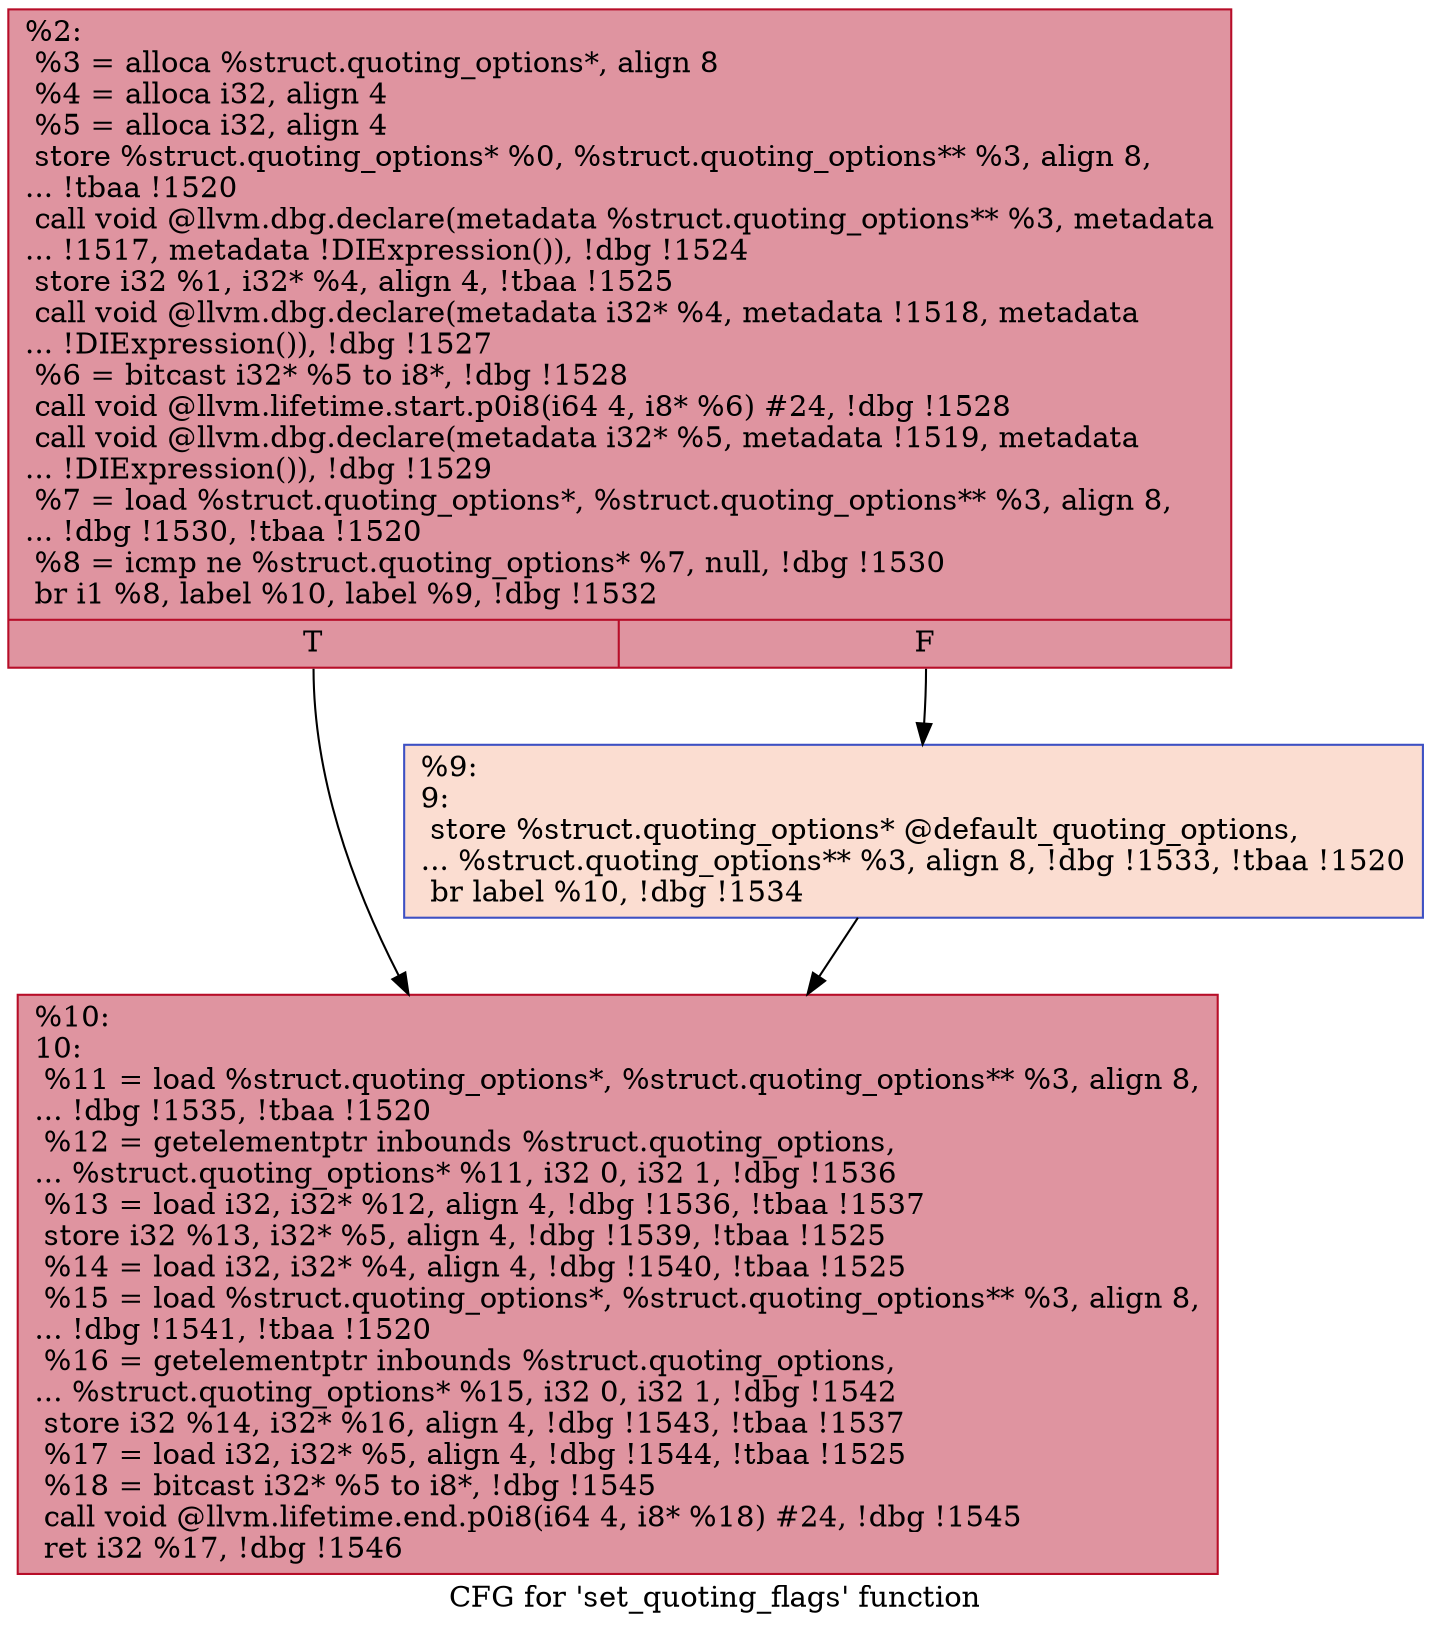 digraph "CFG for 'set_quoting_flags' function" {
	label="CFG for 'set_quoting_flags' function";

	Node0x275b0b0 [shape=record,color="#b70d28ff", style=filled, fillcolor="#b70d2870",label="{%2:\l  %3 = alloca %struct.quoting_options*, align 8\l  %4 = alloca i32, align 4\l  %5 = alloca i32, align 4\l  store %struct.quoting_options* %0, %struct.quoting_options** %3, align 8,\l... !tbaa !1520\l  call void @llvm.dbg.declare(metadata %struct.quoting_options** %3, metadata\l... !1517, metadata !DIExpression()), !dbg !1524\l  store i32 %1, i32* %4, align 4, !tbaa !1525\l  call void @llvm.dbg.declare(metadata i32* %4, metadata !1518, metadata\l... !DIExpression()), !dbg !1527\l  %6 = bitcast i32* %5 to i8*, !dbg !1528\l  call void @llvm.lifetime.start.p0i8(i64 4, i8* %6) #24, !dbg !1528\l  call void @llvm.dbg.declare(metadata i32* %5, metadata !1519, metadata\l... !DIExpression()), !dbg !1529\l  %7 = load %struct.quoting_options*, %struct.quoting_options** %3, align 8,\l... !dbg !1530, !tbaa !1520\l  %8 = icmp ne %struct.quoting_options* %7, null, !dbg !1530\l  br i1 %8, label %10, label %9, !dbg !1532\l|{<s0>T|<s1>F}}"];
	Node0x275b0b0:s0 -> Node0x275b150;
	Node0x275b0b0:s1 -> Node0x275b100;
	Node0x275b100 [shape=record,color="#3d50c3ff", style=filled, fillcolor="#f7b39670",label="{%9:\l9:                                                \l  store %struct.quoting_options* @default_quoting_options,\l... %struct.quoting_options** %3, align 8, !dbg !1533, !tbaa !1520\l  br label %10, !dbg !1534\l}"];
	Node0x275b100 -> Node0x275b150;
	Node0x275b150 [shape=record,color="#b70d28ff", style=filled, fillcolor="#b70d2870",label="{%10:\l10:                                               \l  %11 = load %struct.quoting_options*, %struct.quoting_options** %3, align 8,\l... !dbg !1535, !tbaa !1520\l  %12 = getelementptr inbounds %struct.quoting_options,\l... %struct.quoting_options* %11, i32 0, i32 1, !dbg !1536\l  %13 = load i32, i32* %12, align 4, !dbg !1536, !tbaa !1537\l  store i32 %13, i32* %5, align 4, !dbg !1539, !tbaa !1525\l  %14 = load i32, i32* %4, align 4, !dbg !1540, !tbaa !1525\l  %15 = load %struct.quoting_options*, %struct.quoting_options** %3, align 8,\l... !dbg !1541, !tbaa !1520\l  %16 = getelementptr inbounds %struct.quoting_options,\l... %struct.quoting_options* %15, i32 0, i32 1, !dbg !1542\l  store i32 %14, i32* %16, align 4, !dbg !1543, !tbaa !1537\l  %17 = load i32, i32* %5, align 4, !dbg !1544, !tbaa !1525\l  %18 = bitcast i32* %5 to i8*, !dbg !1545\l  call void @llvm.lifetime.end.p0i8(i64 4, i8* %18) #24, !dbg !1545\l  ret i32 %17, !dbg !1546\l}"];
}
